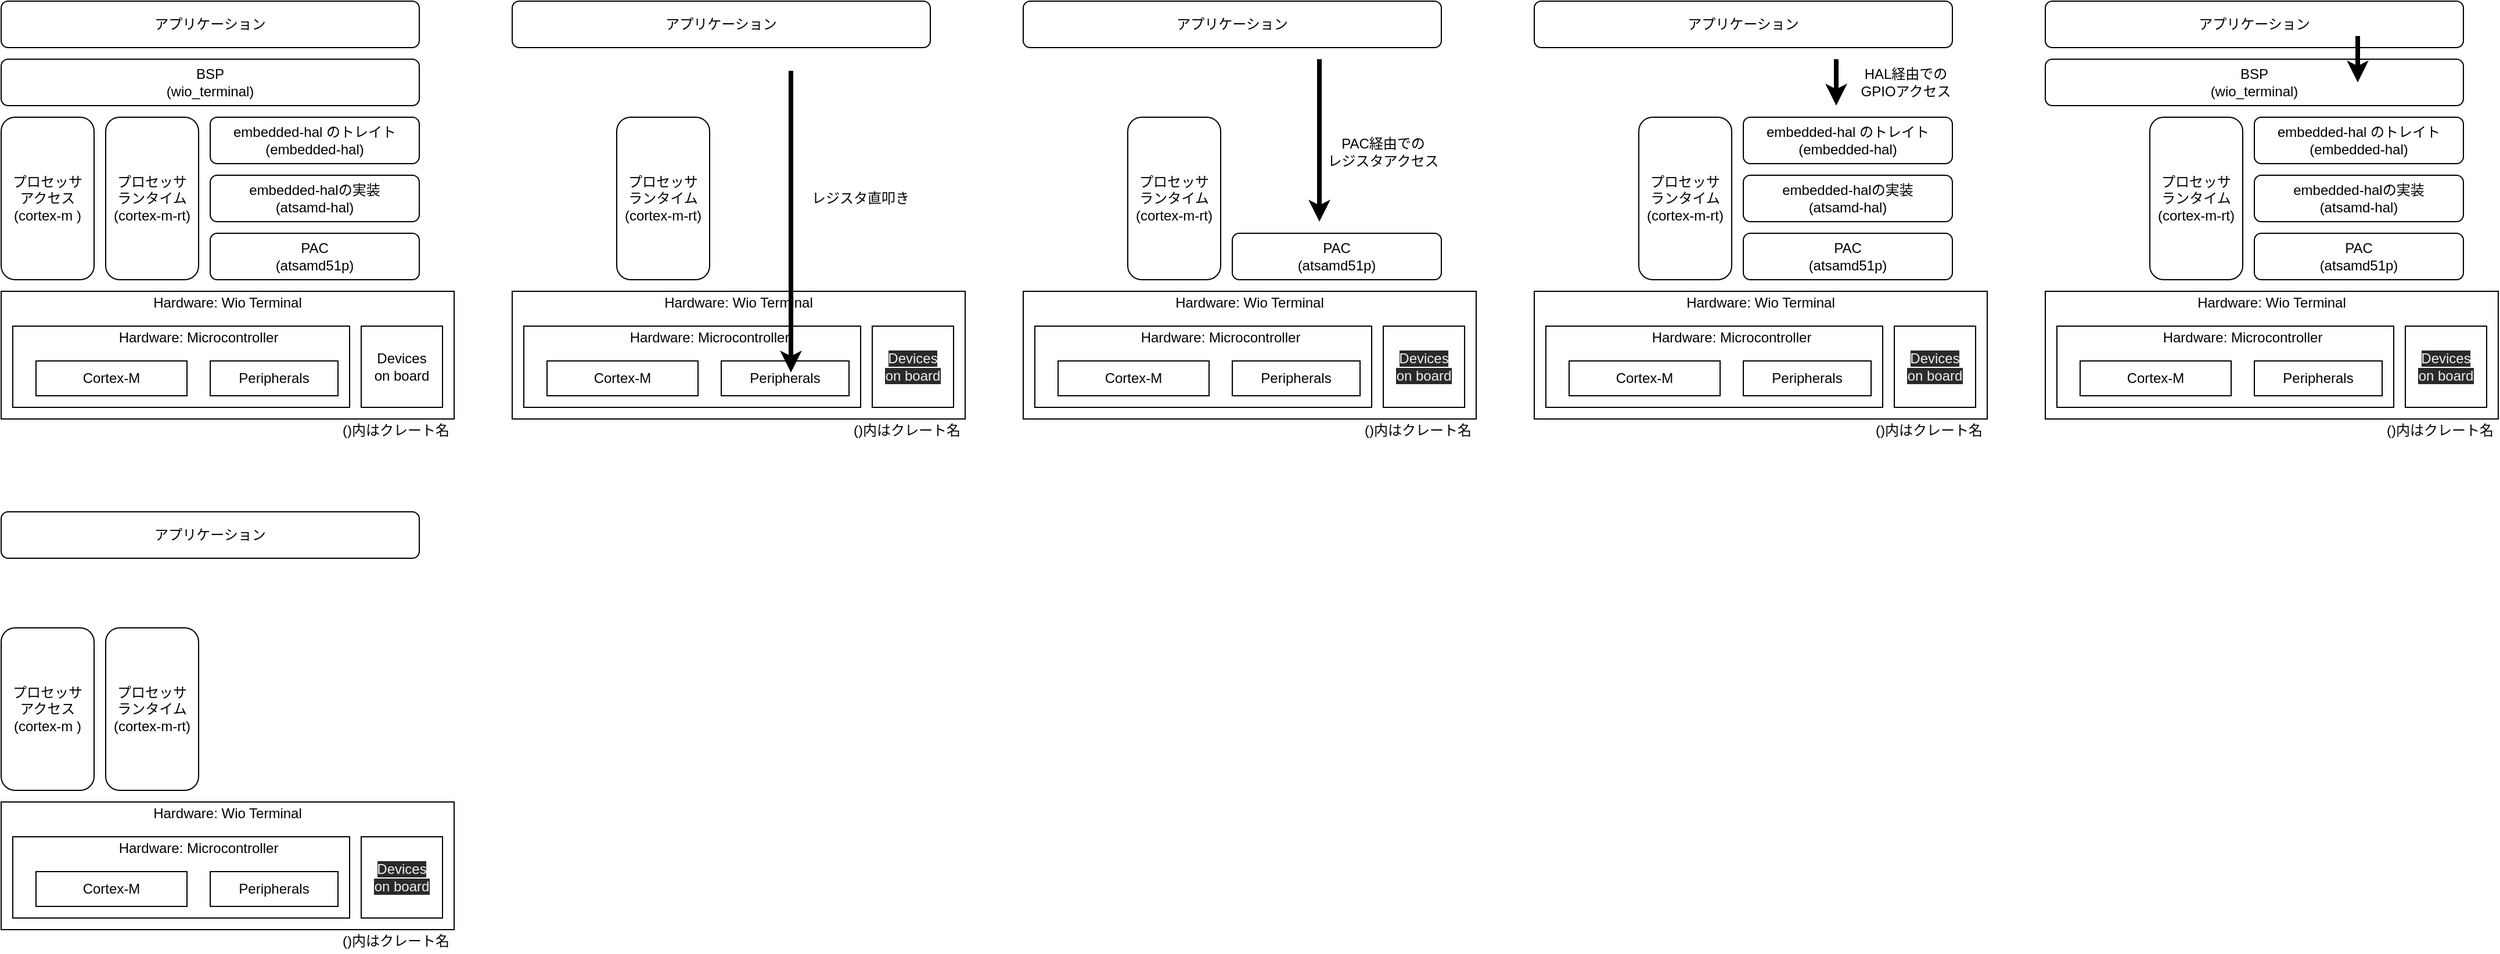 <mxfile>
    <diagram id="Bct0IZ2MiPneFyU9ywfC" name="Page-1">
        <mxGraphModel dx="1374" dy="800" grid="1" gridSize="10" guides="1" tooltips="1" connect="1" arrows="1" fold="1" page="0" pageScale="1" pageWidth="827" pageHeight="1169" math="0" shadow="0">
            <root>
                <mxCell id="0"/>
                <mxCell id="1" parent="0"/>
                <mxCell id="94" value="" style="rounded=0;whiteSpace=wrap;html=1;" parent="1" vertex="1">
                    <mxGeometry y="290" width="390" height="110" as="geometry"/>
                </mxCell>
                <mxCell id="2" value="アプリケーション" style="rounded=1;whiteSpace=wrap;html=1;" parent="1" vertex="1">
                    <mxGeometry y="40" width="360" height="40" as="geometry"/>
                </mxCell>
                <mxCell id="3" value="BSP&lt;br&gt;(wio_terminal)" style="rounded=1;whiteSpace=wrap;html=1;" parent="1" vertex="1">
                    <mxGeometry y="90" width="360" height="40" as="geometry"/>
                </mxCell>
                <mxCell id="4" value="プロセッサ&lt;br&gt;アクセス&lt;br&gt;(cortex-m )" style="rounded=1;whiteSpace=wrap;html=1;" parent="1" vertex="1">
                    <mxGeometry y="140" width="80" height="140" as="geometry"/>
                </mxCell>
                <mxCell id="5" value="embedded-hal のトレイト&lt;br&gt;(embedded-hal)" style="rounded=1;whiteSpace=wrap;html=1;" parent="1" vertex="1">
                    <mxGeometry x="180" y="140" width="180" height="40" as="geometry"/>
                </mxCell>
                <mxCell id="6" value="embedded-halの実装&lt;br&gt;(atsamd-hal)" style="rounded=1;whiteSpace=wrap;html=1;" parent="1" vertex="1">
                    <mxGeometry x="180" y="190" width="180" height="40" as="geometry"/>
                </mxCell>
                <mxCell id="7" value="PAC&lt;br&gt;(atsamd51p)" style="rounded=1;whiteSpace=wrap;html=1;" parent="1" vertex="1">
                    <mxGeometry x="180" y="240" width="180" height="40" as="geometry"/>
                </mxCell>
                <mxCell id="8" value="" style="rounded=0;whiteSpace=wrap;html=1;" parent="1" vertex="1">
                    <mxGeometry x="10" y="320" width="290" height="70" as="geometry"/>
                </mxCell>
                <mxCell id="10" value="プロセッサ&lt;br&gt;ランタイム&lt;br&gt;(cortex-m-rt)" style="rounded=1;whiteSpace=wrap;html=1;" parent="1" vertex="1">
                    <mxGeometry x="90" y="140" width="80" height="140" as="geometry"/>
                </mxCell>
                <mxCell id="11" value="()内はクレート名" style="text;html=1;strokeColor=none;fillColor=none;align=center;verticalAlign=middle;whiteSpace=wrap;rounded=0;" parent="1" vertex="1">
                    <mxGeometry x="290" y="400" width="100" height="20" as="geometry"/>
                </mxCell>
                <mxCell id="30" value="アプリケーション" style="rounded=1;whiteSpace=wrap;html=1;" parent="1" vertex="1">
                    <mxGeometry x="440" y="40" width="360" height="40" as="geometry"/>
                </mxCell>
                <mxCell id="37" value="プロセッサ&lt;br&gt;ランタイム&lt;br&gt;(cortex-m-rt)" style="rounded=1;whiteSpace=wrap;html=1;" parent="1" vertex="1">
                    <mxGeometry x="530" y="140" width="80" height="140" as="geometry"/>
                </mxCell>
                <mxCell id="42" value="レジスタ直叩き" style="text;html=1;strokeColor=none;fillColor=none;align=center;verticalAlign=middle;whiteSpace=wrap;rounded=0;" parent="1" vertex="1">
                    <mxGeometry x="690" y="200" width="100" height="20" as="geometry"/>
                </mxCell>
                <mxCell id="43" value="アプリケーション" style="rounded=1;whiteSpace=wrap;html=1;" parent="1" vertex="1">
                    <mxGeometry x="1320" y="40" width="360" height="40" as="geometry"/>
                </mxCell>
                <mxCell id="46" value="embedded-hal のトレイト&lt;br&gt;(embedded-hal)" style="rounded=1;whiteSpace=wrap;html=1;" parent="1" vertex="1">
                    <mxGeometry x="1500" y="140" width="180" height="40" as="geometry"/>
                </mxCell>
                <mxCell id="47" value="embedded-halの実装&lt;br&gt;(atsamd-hal)" style="rounded=1;whiteSpace=wrap;html=1;" parent="1" vertex="1">
                    <mxGeometry x="1500" y="190" width="180" height="40" as="geometry"/>
                </mxCell>
                <mxCell id="48" value="PAC&lt;br&gt;(atsamd51p)" style="rounded=1;whiteSpace=wrap;html=1;" parent="1" vertex="1">
                    <mxGeometry x="1500" y="240" width="180" height="40" as="geometry"/>
                </mxCell>
                <mxCell id="50" value="プロセッサ&lt;br&gt;ランタイム&lt;br&gt;(cortex-m-rt)" style="rounded=1;whiteSpace=wrap;html=1;" parent="1" vertex="1">
                    <mxGeometry x="1410" y="140" width="80" height="140" as="geometry"/>
                </mxCell>
                <mxCell id="53" style="edgeStyle=orthogonalEdgeStyle;rounded=0;orthogonalLoop=1;jettySize=auto;html=1;strokeWidth=4;" parent="1" edge="1">
                    <mxGeometry relative="1" as="geometry">
                        <mxPoint x="1580" y="90" as="sourcePoint"/>
                        <mxPoint x="1580" y="130" as="targetPoint"/>
                        <Array as="points">
                            <mxPoint x="1580" y="120"/>
                            <mxPoint x="1580" y="120"/>
                        </Array>
                    </mxGeometry>
                </mxCell>
                <mxCell id="54" value="HAL経由での&lt;br&gt;GPIOアクセス" style="text;html=1;strokeColor=none;fillColor=none;align=center;verticalAlign=middle;whiteSpace=wrap;rounded=0;" parent="1" vertex="1">
                    <mxGeometry x="1590" y="100" width="100" height="20" as="geometry"/>
                </mxCell>
                <mxCell id="55" value="アプリケーション" style="rounded=1;whiteSpace=wrap;html=1;" parent="1" vertex="1">
                    <mxGeometry x="1760" y="40" width="360" height="40" as="geometry"/>
                </mxCell>
                <mxCell id="56" value="BSP&lt;br&gt;(wio_terminal)" style="rounded=1;whiteSpace=wrap;html=1;" parent="1" vertex="1">
                    <mxGeometry x="1760" y="90" width="360" height="40" as="geometry"/>
                </mxCell>
                <mxCell id="58" value="embedded-hal のトレイト&lt;br&gt;(embedded-hal)" style="rounded=1;whiteSpace=wrap;html=1;" parent="1" vertex="1">
                    <mxGeometry x="1940" y="140" width="180" height="40" as="geometry"/>
                </mxCell>
                <mxCell id="59" value="embedded-halの実装&lt;br&gt;(atsamd-hal)" style="rounded=1;whiteSpace=wrap;html=1;" parent="1" vertex="1">
                    <mxGeometry x="1940" y="190" width="180" height="40" as="geometry"/>
                </mxCell>
                <mxCell id="60" value="PAC&lt;br&gt;(atsamd51p)" style="rounded=1;whiteSpace=wrap;html=1;" parent="1" vertex="1">
                    <mxGeometry x="1940" y="240" width="180" height="40" as="geometry"/>
                </mxCell>
                <mxCell id="62" value="プロセッサ&lt;br&gt;ランタイム&lt;br&gt;(cortex-m-rt)" style="rounded=1;whiteSpace=wrap;html=1;" parent="1" vertex="1">
                    <mxGeometry x="1850" y="140" width="80" height="140" as="geometry"/>
                </mxCell>
                <mxCell id="64" style="edgeStyle=orthogonalEdgeStyle;rounded=0;orthogonalLoop=1;jettySize=auto;html=1;strokeWidth=4;" parent="1" edge="1">
                    <mxGeometry relative="1" as="geometry">
                        <mxPoint x="2029" y="70" as="sourcePoint"/>
                        <mxPoint x="2029" y="110" as="targetPoint"/>
                        <Array as="points">
                            <mxPoint x="2029" y="100"/>
                            <mxPoint x="2029" y="100"/>
                        </Array>
                    </mxGeometry>
                </mxCell>
                <mxCell id="66" value="アプリケーション" style="rounded=1;whiteSpace=wrap;html=1;" parent="1" vertex="1">
                    <mxGeometry y="480" width="360" height="40" as="geometry"/>
                </mxCell>
                <mxCell id="68" value="プロセッサ&lt;br&gt;アクセス&lt;br&gt;(cortex-m )" style="rounded=1;whiteSpace=wrap;html=1;" parent="1" vertex="1">
                    <mxGeometry y="580" width="80" height="140" as="geometry"/>
                </mxCell>
                <mxCell id="73" value="プロセッサ&lt;br&gt;ランタイム&lt;br&gt;(cortex-m-rt)" style="rounded=1;whiteSpace=wrap;html=1;" parent="1" vertex="1">
                    <mxGeometry x="90" y="580" width="80" height="140" as="geometry"/>
                </mxCell>
                <mxCell id="76" value="アプリケーション" style="rounded=1;whiteSpace=wrap;html=1;" parent="1" vertex="1">
                    <mxGeometry x="880" y="40" width="360" height="40" as="geometry"/>
                </mxCell>
                <mxCell id="81" value="PAC&lt;br&gt;(atsamd51p)" style="rounded=1;whiteSpace=wrap;html=1;" parent="1" vertex="1">
                    <mxGeometry x="1060" y="240" width="180" height="40" as="geometry"/>
                </mxCell>
                <mxCell id="83" value="プロセッサ&lt;br&gt;ランタイム&lt;br&gt;(cortex-m-rt)" style="rounded=1;whiteSpace=wrap;html=1;" parent="1" vertex="1">
                    <mxGeometry x="970" y="140" width="80" height="140" as="geometry"/>
                </mxCell>
                <mxCell id="85" style="edgeStyle=orthogonalEdgeStyle;rounded=0;orthogonalLoop=1;jettySize=auto;html=1;strokeWidth=4;" parent="1" edge="1">
                    <mxGeometry relative="1" as="geometry">
                        <mxPoint x="1135" y="90" as="sourcePoint"/>
                        <mxPoint x="1135" y="230" as="targetPoint"/>
                        <Array as="points">
                            <mxPoint x="1135" y="110"/>
                            <mxPoint x="1135" y="110"/>
                        </Array>
                    </mxGeometry>
                </mxCell>
                <mxCell id="86" value="PAC経由での&lt;br&gt;レジスタアクセス" style="text;html=1;strokeColor=none;fillColor=none;align=center;verticalAlign=middle;whiteSpace=wrap;rounded=0;" parent="1" vertex="1">
                    <mxGeometry x="1140" y="160" width="100" height="20" as="geometry"/>
                </mxCell>
                <mxCell id="87" value="Cortex-M" style="rounded=0;whiteSpace=wrap;html=1;" parent="1" vertex="1">
                    <mxGeometry x="30" y="350" width="130" height="30" as="geometry"/>
                </mxCell>
                <mxCell id="90" value="Hardware: Microcontroller" style="text;html=1;strokeColor=none;fillColor=none;align=center;verticalAlign=middle;whiteSpace=wrap;rounded=0;" parent="1" vertex="1">
                    <mxGeometry x="95" y="320" width="150" height="20" as="geometry"/>
                </mxCell>
                <mxCell id="91" value="Peripherals" style="rounded=0;whiteSpace=wrap;html=1;" parent="1" vertex="1">
                    <mxGeometry x="180" y="350" width="110" height="30" as="geometry"/>
                </mxCell>
                <mxCell id="95" value="Hardware: Wio Terminal" style="text;html=1;strokeColor=none;fillColor=none;align=center;verticalAlign=middle;whiteSpace=wrap;rounded=0;" parent="1" vertex="1">
                    <mxGeometry x="120" y="290" width="150" height="20" as="geometry"/>
                </mxCell>
                <mxCell id="96" value="Devices&lt;br&gt;on board" style="rounded=0;whiteSpace=wrap;html=1;" parent="1" vertex="1">
                    <mxGeometry x="310" y="320" width="70" height="70" as="geometry"/>
                </mxCell>
                <mxCell id="106" value="" style="rounded=0;whiteSpace=wrap;html=1;" parent="1" vertex="1">
                    <mxGeometry x="440" y="290" width="390" height="110" as="geometry"/>
                </mxCell>
                <mxCell id="107" value="" style="rounded=0;whiteSpace=wrap;html=1;" parent="1" vertex="1">
                    <mxGeometry x="450" y="320" width="290" height="70" as="geometry"/>
                </mxCell>
                <mxCell id="108" value="()内はクレート名" style="text;html=1;strokeColor=none;fillColor=none;align=center;verticalAlign=middle;whiteSpace=wrap;rounded=0;" parent="1" vertex="1">
                    <mxGeometry x="730" y="400" width="100" height="20" as="geometry"/>
                </mxCell>
                <mxCell id="109" value="Cortex-M" style="rounded=0;whiteSpace=wrap;html=1;" parent="1" vertex="1">
                    <mxGeometry x="470" y="350" width="130" height="30" as="geometry"/>
                </mxCell>
                <mxCell id="110" value="Hardware: Microcontroller" style="text;html=1;strokeColor=none;fillColor=none;align=center;verticalAlign=middle;whiteSpace=wrap;rounded=0;" parent="1" vertex="1">
                    <mxGeometry x="535" y="320" width="150" height="20" as="geometry"/>
                </mxCell>
                <mxCell id="111" value="Peripherals" style="rounded=0;whiteSpace=wrap;html=1;" parent="1" vertex="1">
                    <mxGeometry x="620" y="350" width="110" height="30" as="geometry"/>
                </mxCell>
                <mxCell id="112" value="Hardware: Wio Terminal" style="text;html=1;strokeColor=none;fillColor=none;align=center;verticalAlign=middle;whiteSpace=wrap;rounded=0;" parent="1" vertex="1">
                    <mxGeometry x="560" y="290" width="150" height="20" as="geometry"/>
                </mxCell>
                <mxCell id="113" value="&#10;&#10;&lt;span style=&quot;color: rgb(240, 240, 240); font-family: helvetica; font-size: 12px; font-style: normal; font-weight: 400; letter-spacing: normal; text-align: center; text-indent: 0px; text-transform: none; word-spacing: 0px; background-color: rgb(42, 42, 42); display: inline; float: none;&quot;&gt;Devices&lt;/span&gt;&lt;br style=&quot;color: rgb(240, 240, 240); font-family: helvetica; font-size: 12px; font-style: normal; font-weight: 400; letter-spacing: normal; text-align: center; text-indent: 0px; text-transform: none; word-spacing: 0px; background-color: rgb(42, 42, 42);&quot;&gt;&lt;span style=&quot;color: rgb(240, 240, 240); font-family: helvetica; font-size: 12px; font-style: normal; font-weight: 400; letter-spacing: normal; text-align: center; text-indent: 0px; text-transform: none; word-spacing: 0px; background-color: rgb(42, 42, 42); display: inline; float: none;&quot;&gt;on board&lt;/span&gt;&#10;&#10;" style="rounded=0;whiteSpace=wrap;html=1;" parent="1" vertex="1">
                    <mxGeometry x="750" y="320" width="70" height="70" as="geometry"/>
                </mxCell>
                <mxCell id="114" value="" style="rounded=0;whiteSpace=wrap;html=1;" parent="1" vertex="1">
                    <mxGeometry x="880" y="290" width="390" height="110" as="geometry"/>
                </mxCell>
                <mxCell id="115" value="" style="rounded=0;whiteSpace=wrap;html=1;" parent="1" vertex="1">
                    <mxGeometry x="890" y="320" width="290" height="70" as="geometry"/>
                </mxCell>
                <mxCell id="116" value="()内はクレート名" style="text;html=1;strokeColor=none;fillColor=none;align=center;verticalAlign=middle;whiteSpace=wrap;rounded=0;" parent="1" vertex="1">
                    <mxGeometry x="1170" y="400" width="100" height="20" as="geometry"/>
                </mxCell>
                <mxCell id="117" value="Cortex-M" style="rounded=0;whiteSpace=wrap;html=1;" parent="1" vertex="1">
                    <mxGeometry x="910" y="350" width="130" height="30" as="geometry"/>
                </mxCell>
                <mxCell id="118" value="Hardware: Microcontroller" style="text;html=1;strokeColor=none;fillColor=none;align=center;verticalAlign=middle;whiteSpace=wrap;rounded=0;" parent="1" vertex="1">
                    <mxGeometry x="975" y="320" width="150" height="20" as="geometry"/>
                </mxCell>
                <mxCell id="119" value="Peripherals" style="rounded=0;whiteSpace=wrap;html=1;" parent="1" vertex="1">
                    <mxGeometry x="1060" y="350" width="110" height="30" as="geometry"/>
                </mxCell>
                <mxCell id="120" value="Hardware: Wio Terminal" style="text;html=1;strokeColor=none;fillColor=none;align=center;verticalAlign=middle;whiteSpace=wrap;rounded=0;" parent="1" vertex="1">
                    <mxGeometry x="1000" y="290" width="150" height="20" as="geometry"/>
                </mxCell>
                <mxCell id="121" value="&#10;&#10;&lt;span style=&quot;color: rgb(240, 240, 240); font-family: helvetica; font-size: 12px; font-style: normal; font-weight: 400; letter-spacing: normal; text-align: center; text-indent: 0px; text-transform: none; word-spacing: 0px; background-color: rgb(42, 42, 42); display: inline; float: none;&quot;&gt;Devices&lt;/span&gt;&lt;br style=&quot;color: rgb(240, 240, 240); font-family: helvetica; font-size: 12px; font-style: normal; font-weight: 400; letter-spacing: normal; text-align: center; text-indent: 0px; text-transform: none; word-spacing: 0px; background-color: rgb(42, 42, 42);&quot;&gt;&lt;span style=&quot;color: rgb(240, 240, 240); font-family: helvetica; font-size: 12px; font-style: normal; font-weight: 400; letter-spacing: normal; text-align: center; text-indent: 0px; text-transform: none; word-spacing: 0px; background-color: rgb(42, 42, 42); display: inline; float: none;&quot;&gt;on board&lt;/span&gt;&#10;&#10;" style="rounded=0;whiteSpace=wrap;html=1;" parent="1" vertex="1">
                    <mxGeometry x="1190" y="320" width="70" height="70" as="geometry"/>
                </mxCell>
                <mxCell id="122" value="" style="rounded=0;whiteSpace=wrap;html=1;" parent="1" vertex="1">
                    <mxGeometry x="1320" y="290" width="390" height="110" as="geometry"/>
                </mxCell>
                <mxCell id="123" value="" style="rounded=0;whiteSpace=wrap;html=1;" parent="1" vertex="1">
                    <mxGeometry x="1330" y="320" width="290" height="70" as="geometry"/>
                </mxCell>
                <mxCell id="124" value="()内はクレート名" style="text;html=1;strokeColor=none;fillColor=none;align=center;verticalAlign=middle;whiteSpace=wrap;rounded=0;" parent="1" vertex="1">
                    <mxGeometry x="1610" y="400" width="100" height="20" as="geometry"/>
                </mxCell>
                <mxCell id="125" value="Cortex-M" style="rounded=0;whiteSpace=wrap;html=1;" parent="1" vertex="1">
                    <mxGeometry x="1350" y="350" width="130" height="30" as="geometry"/>
                </mxCell>
                <mxCell id="126" value="Hardware: Microcontroller" style="text;html=1;strokeColor=none;fillColor=none;align=center;verticalAlign=middle;whiteSpace=wrap;rounded=0;" parent="1" vertex="1">
                    <mxGeometry x="1415" y="320" width="150" height="20" as="geometry"/>
                </mxCell>
                <mxCell id="127" value="Peripherals" style="rounded=0;whiteSpace=wrap;html=1;" parent="1" vertex="1">
                    <mxGeometry x="1500" y="350" width="110" height="30" as="geometry"/>
                </mxCell>
                <mxCell id="128" value="Hardware: Wio Terminal" style="text;html=1;strokeColor=none;fillColor=none;align=center;verticalAlign=middle;whiteSpace=wrap;rounded=0;" parent="1" vertex="1">
                    <mxGeometry x="1440" y="290" width="150" height="20" as="geometry"/>
                </mxCell>
                <mxCell id="129" value="&#10;&#10;&lt;span style=&quot;color: rgb(240, 240, 240); font-family: helvetica; font-size: 12px; font-style: normal; font-weight: 400; letter-spacing: normal; text-align: center; text-indent: 0px; text-transform: none; word-spacing: 0px; background-color: rgb(42, 42, 42); display: inline; float: none;&quot;&gt;Devices&lt;/span&gt;&lt;br style=&quot;color: rgb(240, 240, 240); font-family: helvetica; font-size: 12px; font-style: normal; font-weight: 400; letter-spacing: normal; text-align: center; text-indent: 0px; text-transform: none; word-spacing: 0px; background-color: rgb(42, 42, 42);&quot;&gt;&lt;span style=&quot;color: rgb(240, 240, 240); font-family: helvetica; font-size: 12px; font-style: normal; font-weight: 400; letter-spacing: normal; text-align: center; text-indent: 0px; text-transform: none; word-spacing: 0px; background-color: rgb(42, 42, 42); display: inline; float: none;&quot;&gt;on board&lt;/span&gt;&#10;&#10;" style="rounded=0;whiteSpace=wrap;html=1;" parent="1" vertex="1">
                    <mxGeometry x="1630" y="320" width="70" height="70" as="geometry"/>
                </mxCell>
                <mxCell id="130" value="" style="rounded=0;whiteSpace=wrap;html=1;" parent="1" vertex="1">
                    <mxGeometry x="1760" y="290" width="390" height="110" as="geometry"/>
                </mxCell>
                <mxCell id="131" value="" style="rounded=0;whiteSpace=wrap;html=1;" parent="1" vertex="1">
                    <mxGeometry x="1770" y="320" width="290" height="70" as="geometry"/>
                </mxCell>
                <mxCell id="132" value="()内はクレート名" style="text;html=1;strokeColor=none;fillColor=none;align=center;verticalAlign=middle;whiteSpace=wrap;rounded=0;" parent="1" vertex="1">
                    <mxGeometry x="2050" y="400" width="100" height="20" as="geometry"/>
                </mxCell>
                <mxCell id="133" value="Cortex-M" style="rounded=0;whiteSpace=wrap;html=1;" parent="1" vertex="1">
                    <mxGeometry x="1790" y="350" width="130" height="30" as="geometry"/>
                </mxCell>
                <mxCell id="134" value="Hardware: Microcontroller" style="text;html=1;strokeColor=none;fillColor=none;align=center;verticalAlign=middle;whiteSpace=wrap;rounded=0;" parent="1" vertex="1">
                    <mxGeometry x="1855" y="320" width="150" height="20" as="geometry"/>
                </mxCell>
                <mxCell id="135" value="Peripherals" style="rounded=0;whiteSpace=wrap;html=1;" parent="1" vertex="1">
                    <mxGeometry x="1940" y="350" width="110" height="30" as="geometry"/>
                </mxCell>
                <mxCell id="136" value="Hardware: Wio Terminal" style="text;html=1;strokeColor=none;fillColor=none;align=center;verticalAlign=middle;whiteSpace=wrap;rounded=0;" parent="1" vertex="1">
                    <mxGeometry x="1880" y="290" width="150" height="20" as="geometry"/>
                </mxCell>
                <mxCell id="137" value="&#10;&#10;&lt;span style=&quot;color: rgb(240, 240, 240); font-family: helvetica; font-size: 12px; font-style: normal; font-weight: 400; letter-spacing: normal; text-align: center; text-indent: 0px; text-transform: none; word-spacing: 0px; background-color: rgb(42, 42, 42); display: inline; float: none;&quot;&gt;Devices&lt;/span&gt;&lt;br style=&quot;color: rgb(240, 240, 240); font-family: helvetica; font-size: 12px; font-style: normal; font-weight: 400; letter-spacing: normal; text-align: center; text-indent: 0px; text-transform: none; word-spacing: 0px; background-color: rgb(42, 42, 42);&quot;&gt;&lt;span style=&quot;color: rgb(240, 240, 240); font-family: helvetica; font-size: 12px; font-style: normal; font-weight: 400; letter-spacing: normal; text-align: center; text-indent: 0px; text-transform: none; word-spacing: 0px; background-color: rgb(42, 42, 42); display: inline; float: none;&quot;&gt;on board&lt;/span&gt;&#10;&#10;" style="rounded=0;whiteSpace=wrap;html=1;" parent="1" vertex="1">
                    <mxGeometry x="2070" y="320" width="70" height="70" as="geometry"/>
                </mxCell>
                <mxCell id="138" value="" style="rounded=0;whiteSpace=wrap;html=1;" parent="1" vertex="1">
                    <mxGeometry y="730" width="390" height="110" as="geometry"/>
                </mxCell>
                <mxCell id="139" value="" style="rounded=0;whiteSpace=wrap;html=1;" parent="1" vertex="1">
                    <mxGeometry x="10" y="760" width="290" height="70" as="geometry"/>
                </mxCell>
                <mxCell id="140" value="()内はクレート名" style="text;html=1;strokeColor=none;fillColor=none;align=center;verticalAlign=middle;whiteSpace=wrap;rounded=0;" parent="1" vertex="1">
                    <mxGeometry x="290" y="840" width="100" height="20" as="geometry"/>
                </mxCell>
                <mxCell id="141" value="Cortex-M" style="rounded=0;whiteSpace=wrap;html=1;" parent="1" vertex="1">
                    <mxGeometry x="30" y="790" width="130" height="30" as="geometry"/>
                </mxCell>
                <mxCell id="142" value="Hardware: Microcontroller" style="text;html=1;strokeColor=none;fillColor=none;align=center;verticalAlign=middle;whiteSpace=wrap;rounded=0;" parent="1" vertex="1">
                    <mxGeometry x="95" y="760" width="150" height="20" as="geometry"/>
                </mxCell>
                <mxCell id="143" value="Peripherals" style="rounded=0;whiteSpace=wrap;html=1;" parent="1" vertex="1">
                    <mxGeometry x="180" y="790" width="110" height="30" as="geometry"/>
                </mxCell>
                <mxCell id="144" value="Hardware: Wio Terminal" style="text;html=1;strokeColor=none;fillColor=none;align=center;verticalAlign=middle;whiteSpace=wrap;rounded=0;" parent="1" vertex="1">
                    <mxGeometry x="120" y="730" width="150" height="20" as="geometry"/>
                </mxCell>
                <mxCell id="145" value="&#10;&#10;&lt;span style=&quot;color: rgb(240, 240, 240); font-family: helvetica; font-size: 12px; font-style: normal; font-weight: 400; letter-spacing: normal; text-align: center; text-indent: 0px; text-transform: none; word-spacing: 0px; background-color: rgb(42, 42, 42); display: inline; float: none;&quot;&gt;Devices&lt;/span&gt;&lt;br style=&quot;color: rgb(240, 240, 240); font-family: helvetica; font-size: 12px; font-style: normal; font-weight: 400; letter-spacing: normal; text-align: center; text-indent: 0px; text-transform: none; word-spacing: 0px; background-color: rgb(42, 42, 42);&quot;&gt;&lt;span style=&quot;color: rgb(240, 240, 240); font-family: helvetica; font-size: 12px; font-style: normal; font-weight: 400; letter-spacing: normal; text-align: center; text-indent: 0px; text-transform: none; word-spacing: 0px; background-color: rgb(42, 42, 42); display: inline; float: none;&quot;&gt;on board&lt;/span&gt;&#10;&#10;" style="rounded=0;whiteSpace=wrap;html=1;" parent="1" vertex="1">
                    <mxGeometry x="310" y="760" width="70" height="70" as="geometry"/>
                </mxCell>
                <mxCell id="40" style="edgeStyle=orthogonalEdgeStyle;rounded=0;orthogonalLoop=1;jettySize=auto;html=1;strokeWidth=4;" parent="1" edge="1">
                    <mxGeometry relative="1" as="geometry">
                        <mxPoint x="680" y="100" as="sourcePoint"/>
                        <mxPoint x="680" y="360" as="targetPoint"/>
                        <Array as="points">
                            <mxPoint x="680" y="120"/>
                            <mxPoint x="680" y="120"/>
                        </Array>
                    </mxGeometry>
                </mxCell>
            </root>
        </mxGraphModel>
    </diagram>
</mxfile>